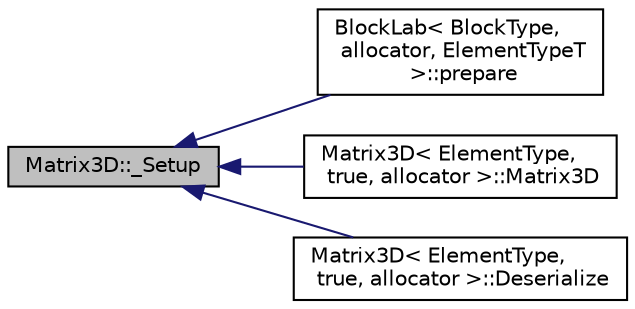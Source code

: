 digraph "Matrix3D::_Setup"
{
  edge [fontname="Helvetica",fontsize="10",labelfontname="Helvetica",labelfontsize="10"];
  node [fontname="Helvetica",fontsize="10",shape=record];
  rankdir="LR";
  Node1 [label="Matrix3D::_Setup",height=0.2,width=0.4,color="black", fillcolor="grey75", style="filled", fontcolor="black"];
  Node1 -> Node2 [dir="back",color="midnightblue",fontsize="10",style="solid",fontname="Helvetica"];
  Node2 [label="BlockLab\< BlockType,\l allocator, ElementTypeT\l \>::prepare",height=0.2,width=0.4,color="black", fillcolor="white", style="filled",URL="$class_block_lab.html#ac6236e1c94d13fa1025c8253b9855a04"];
  Node1 -> Node3 [dir="back",color="midnightblue",fontsize="10",style="solid",fontname="Helvetica"];
  Node3 [label="Matrix3D\< ElementType,\l true, allocator \>::Matrix3D",height=0.2,width=0.4,color="black", fillcolor="white", style="filled",URL="$class_matrix3_d.html#a2c3146e7a44fdfc7fa7c290336440ca9"];
  Node1 -> Node4 [dir="back",color="midnightblue",fontsize="10",style="solid",fontname="Helvetica"];
  Node4 [label="Matrix3D\< ElementType,\l true, allocator \>::Deserialize",height=0.2,width=0.4,color="black", fillcolor="white", style="filled",URL="$class_matrix3_d.html#a1015a0ba243ab11554474c580b5bb2a8"];
}

